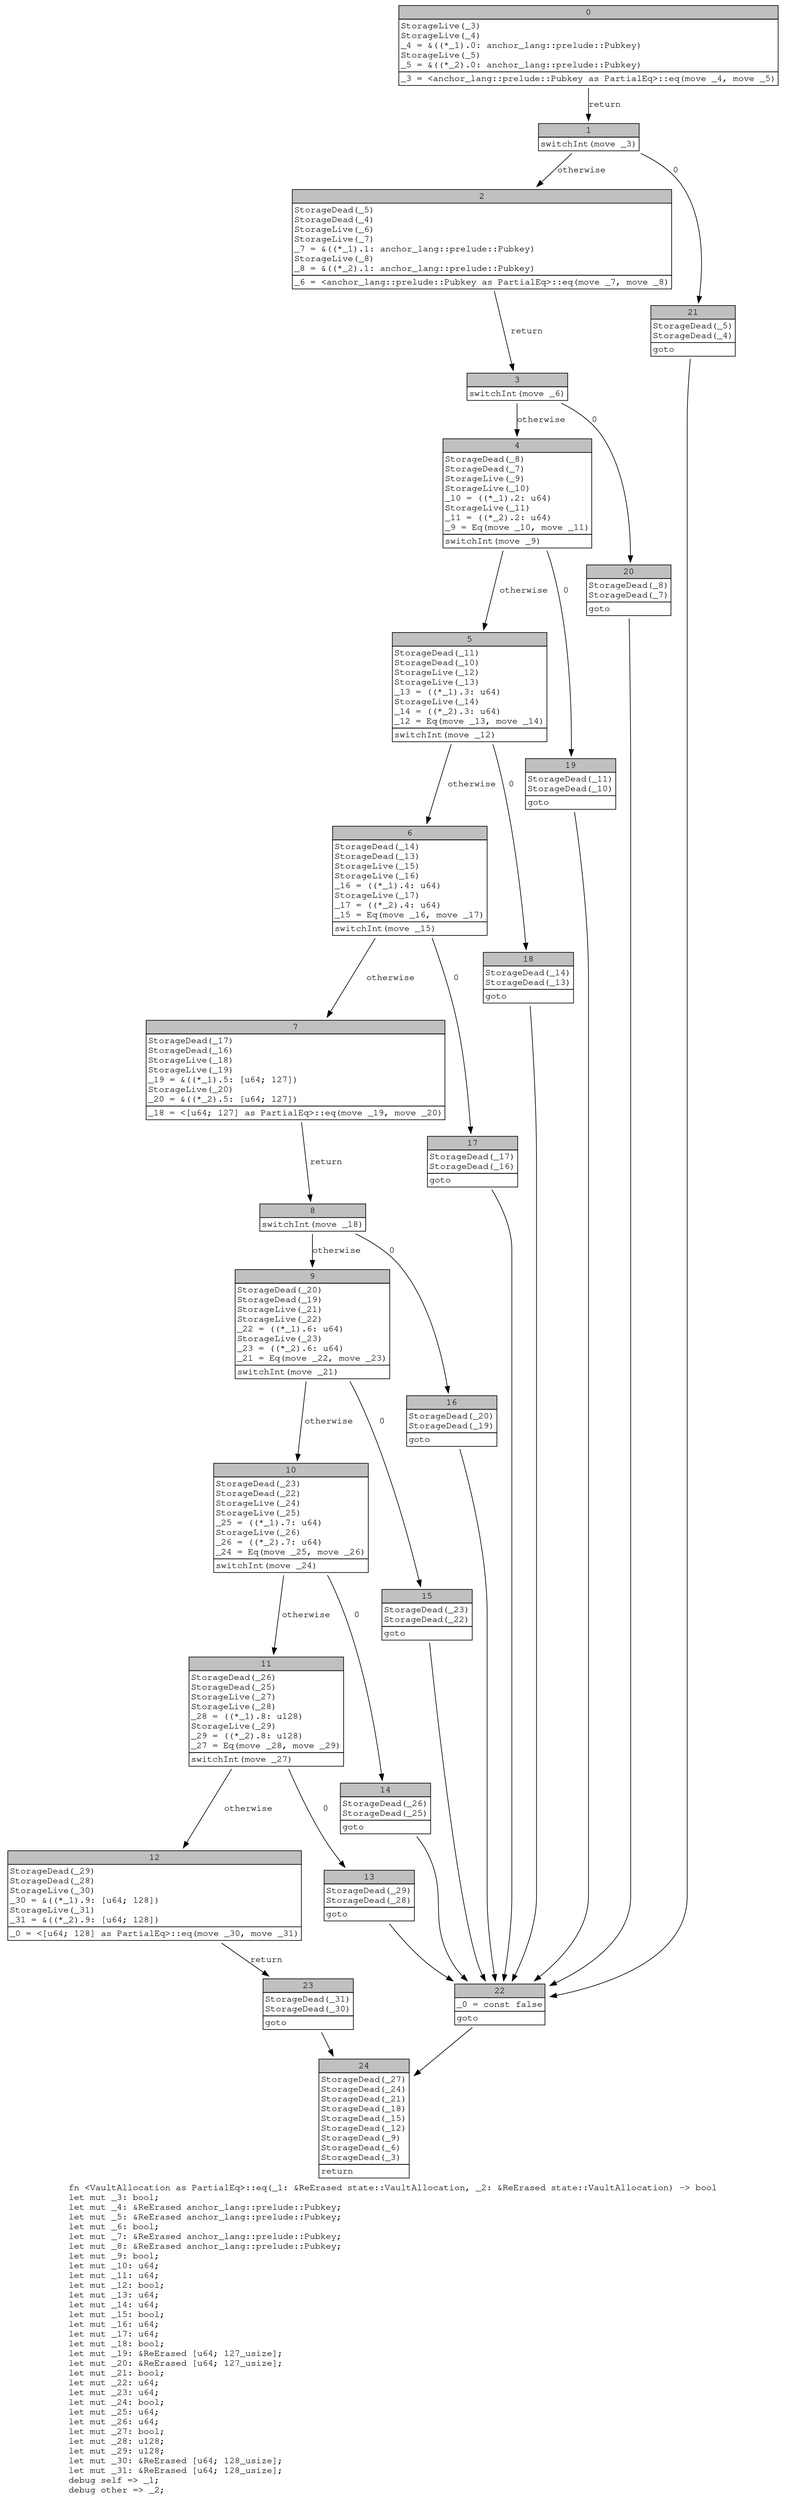 digraph Mir_0_2759 {
    graph [fontname="Courier, monospace"];
    node [fontname="Courier, monospace"];
    edge [fontname="Courier, monospace"];
    label=<fn &lt;VaultAllocation as PartialEq&gt;::eq(_1: &amp;ReErased state::VaultAllocation, _2: &amp;ReErased state::VaultAllocation) -&gt; bool<br align="left"/>let mut _3: bool;<br align="left"/>let mut _4: &amp;ReErased anchor_lang::prelude::Pubkey;<br align="left"/>let mut _5: &amp;ReErased anchor_lang::prelude::Pubkey;<br align="left"/>let mut _6: bool;<br align="left"/>let mut _7: &amp;ReErased anchor_lang::prelude::Pubkey;<br align="left"/>let mut _8: &amp;ReErased anchor_lang::prelude::Pubkey;<br align="left"/>let mut _9: bool;<br align="left"/>let mut _10: u64;<br align="left"/>let mut _11: u64;<br align="left"/>let mut _12: bool;<br align="left"/>let mut _13: u64;<br align="left"/>let mut _14: u64;<br align="left"/>let mut _15: bool;<br align="left"/>let mut _16: u64;<br align="left"/>let mut _17: u64;<br align="left"/>let mut _18: bool;<br align="left"/>let mut _19: &amp;ReErased [u64; 127_usize];<br align="left"/>let mut _20: &amp;ReErased [u64; 127_usize];<br align="left"/>let mut _21: bool;<br align="left"/>let mut _22: u64;<br align="left"/>let mut _23: u64;<br align="left"/>let mut _24: bool;<br align="left"/>let mut _25: u64;<br align="left"/>let mut _26: u64;<br align="left"/>let mut _27: bool;<br align="left"/>let mut _28: u128;<br align="left"/>let mut _29: u128;<br align="left"/>let mut _30: &amp;ReErased [u64; 128_usize];<br align="left"/>let mut _31: &amp;ReErased [u64; 128_usize];<br align="left"/>debug self =&gt; _1;<br align="left"/>debug other =&gt; _2;<br align="left"/>>;
    bb0__0_2759 [shape="none", label=<<table border="0" cellborder="1" cellspacing="0"><tr><td bgcolor="gray" align="center" colspan="1">0</td></tr><tr><td align="left" balign="left">StorageLive(_3)<br/>StorageLive(_4)<br/>_4 = &amp;((*_1).0: anchor_lang::prelude::Pubkey)<br/>StorageLive(_5)<br/>_5 = &amp;((*_2).0: anchor_lang::prelude::Pubkey)<br/></td></tr><tr><td align="left">_3 = &lt;anchor_lang::prelude::Pubkey as PartialEq&gt;::eq(move _4, move _5)</td></tr></table>>];
    bb1__0_2759 [shape="none", label=<<table border="0" cellborder="1" cellspacing="0"><tr><td bgcolor="gray" align="center" colspan="1">1</td></tr><tr><td align="left">switchInt(move _3)</td></tr></table>>];
    bb2__0_2759 [shape="none", label=<<table border="0" cellborder="1" cellspacing="0"><tr><td bgcolor="gray" align="center" colspan="1">2</td></tr><tr><td align="left" balign="left">StorageDead(_5)<br/>StorageDead(_4)<br/>StorageLive(_6)<br/>StorageLive(_7)<br/>_7 = &amp;((*_1).1: anchor_lang::prelude::Pubkey)<br/>StorageLive(_8)<br/>_8 = &amp;((*_2).1: anchor_lang::prelude::Pubkey)<br/></td></tr><tr><td align="left">_6 = &lt;anchor_lang::prelude::Pubkey as PartialEq&gt;::eq(move _7, move _8)</td></tr></table>>];
    bb3__0_2759 [shape="none", label=<<table border="0" cellborder="1" cellspacing="0"><tr><td bgcolor="gray" align="center" colspan="1">3</td></tr><tr><td align="left">switchInt(move _6)</td></tr></table>>];
    bb4__0_2759 [shape="none", label=<<table border="0" cellborder="1" cellspacing="0"><tr><td bgcolor="gray" align="center" colspan="1">4</td></tr><tr><td align="left" balign="left">StorageDead(_8)<br/>StorageDead(_7)<br/>StorageLive(_9)<br/>StorageLive(_10)<br/>_10 = ((*_1).2: u64)<br/>StorageLive(_11)<br/>_11 = ((*_2).2: u64)<br/>_9 = Eq(move _10, move _11)<br/></td></tr><tr><td align="left">switchInt(move _9)</td></tr></table>>];
    bb5__0_2759 [shape="none", label=<<table border="0" cellborder="1" cellspacing="0"><tr><td bgcolor="gray" align="center" colspan="1">5</td></tr><tr><td align="left" balign="left">StorageDead(_11)<br/>StorageDead(_10)<br/>StorageLive(_12)<br/>StorageLive(_13)<br/>_13 = ((*_1).3: u64)<br/>StorageLive(_14)<br/>_14 = ((*_2).3: u64)<br/>_12 = Eq(move _13, move _14)<br/></td></tr><tr><td align="left">switchInt(move _12)</td></tr></table>>];
    bb6__0_2759 [shape="none", label=<<table border="0" cellborder="1" cellspacing="0"><tr><td bgcolor="gray" align="center" colspan="1">6</td></tr><tr><td align="left" balign="left">StorageDead(_14)<br/>StorageDead(_13)<br/>StorageLive(_15)<br/>StorageLive(_16)<br/>_16 = ((*_1).4: u64)<br/>StorageLive(_17)<br/>_17 = ((*_2).4: u64)<br/>_15 = Eq(move _16, move _17)<br/></td></tr><tr><td align="left">switchInt(move _15)</td></tr></table>>];
    bb7__0_2759 [shape="none", label=<<table border="0" cellborder="1" cellspacing="0"><tr><td bgcolor="gray" align="center" colspan="1">7</td></tr><tr><td align="left" balign="left">StorageDead(_17)<br/>StorageDead(_16)<br/>StorageLive(_18)<br/>StorageLive(_19)<br/>_19 = &amp;((*_1).5: [u64; 127])<br/>StorageLive(_20)<br/>_20 = &amp;((*_2).5: [u64; 127])<br/></td></tr><tr><td align="left">_18 = &lt;[u64; 127] as PartialEq&gt;::eq(move _19, move _20)</td></tr></table>>];
    bb8__0_2759 [shape="none", label=<<table border="0" cellborder="1" cellspacing="0"><tr><td bgcolor="gray" align="center" colspan="1">8</td></tr><tr><td align="left">switchInt(move _18)</td></tr></table>>];
    bb9__0_2759 [shape="none", label=<<table border="0" cellborder="1" cellspacing="0"><tr><td bgcolor="gray" align="center" colspan="1">9</td></tr><tr><td align="left" balign="left">StorageDead(_20)<br/>StorageDead(_19)<br/>StorageLive(_21)<br/>StorageLive(_22)<br/>_22 = ((*_1).6: u64)<br/>StorageLive(_23)<br/>_23 = ((*_2).6: u64)<br/>_21 = Eq(move _22, move _23)<br/></td></tr><tr><td align="left">switchInt(move _21)</td></tr></table>>];
    bb10__0_2759 [shape="none", label=<<table border="0" cellborder="1" cellspacing="0"><tr><td bgcolor="gray" align="center" colspan="1">10</td></tr><tr><td align="left" balign="left">StorageDead(_23)<br/>StorageDead(_22)<br/>StorageLive(_24)<br/>StorageLive(_25)<br/>_25 = ((*_1).7: u64)<br/>StorageLive(_26)<br/>_26 = ((*_2).7: u64)<br/>_24 = Eq(move _25, move _26)<br/></td></tr><tr><td align="left">switchInt(move _24)</td></tr></table>>];
    bb11__0_2759 [shape="none", label=<<table border="0" cellborder="1" cellspacing="0"><tr><td bgcolor="gray" align="center" colspan="1">11</td></tr><tr><td align="left" balign="left">StorageDead(_26)<br/>StorageDead(_25)<br/>StorageLive(_27)<br/>StorageLive(_28)<br/>_28 = ((*_1).8: u128)<br/>StorageLive(_29)<br/>_29 = ((*_2).8: u128)<br/>_27 = Eq(move _28, move _29)<br/></td></tr><tr><td align="left">switchInt(move _27)</td></tr></table>>];
    bb12__0_2759 [shape="none", label=<<table border="0" cellborder="1" cellspacing="0"><tr><td bgcolor="gray" align="center" colspan="1">12</td></tr><tr><td align="left" balign="left">StorageDead(_29)<br/>StorageDead(_28)<br/>StorageLive(_30)<br/>_30 = &amp;((*_1).9: [u64; 128])<br/>StorageLive(_31)<br/>_31 = &amp;((*_2).9: [u64; 128])<br/></td></tr><tr><td align="left">_0 = &lt;[u64; 128] as PartialEq&gt;::eq(move _30, move _31)</td></tr></table>>];
    bb13__0_2759 [shape="none", label=<<table border="0" cellborder="1" cellspacing="0"><tr><td bgcolor="gray" align="center" colspan="1">13</td></tr><tr><td align="left" balign="left">StorageDead(_29)<br/>StorageDead(_28)<br/></td></tr><tr><td align="left">goto</td></tr></table>>];
    bb14__0_2759 [shape="none", label=<<table border="0" cellborder="1" cellspacing="0"><tr><td bgcolor="gray" align="center" colspan="1">14</td></tr><tr><td align="left" balign="left">StorageDead(_26)<br/>StorageDead(_25)<br/></td></tr><tr><td align="left">goto</td></tr></table>>];
    bb15__0_2759 [shape="none", label=<<table border="0" cellborder="1" cellspacing="0"><tr><td bgcolor="gray" align="center" colspan="1">15</td></tr><tr><td align="left" balign="left">StorageDead(_23)<br/>StorageDead(_22)<br/></td></tr><tr><td align="left">goto</td></tr></table>>];
    bb16__0_2759 [shape="none", label=<<table border="0" cellborder="1" cellspacing="0"><tr><td bgcolor="gray" align="center" colspan="1">16</td></tr><tr><td align="left" balign="left">StorageDead(_20)<br/>StorageDead(_19)<br/></td></tr><tr><td align="left">goto</td></tr></table>>];
    bb17__0_2759 [shape="none", label=<<table border="0" cellborder="1" cellspacing="0"><tr><td bgcolor="gray" align="center" colspan="1">17</td></tr><tr><td align="left" balign="left">StorageDead(_17)<br/>StorageDead(_16)<br/></td></tr><tr><td align="left">goto</td></tr></table>>];
    bb18__0_2759 [shape="none", label=<<table border="0" cellborder="1" cellspacing="0"><tr><td bgcolor="gray" align="center" colspan="1">18</td></tr><tr><td align="left" balign="left">StorageDead(_14)<br/>StorageDead(_13)<br/></td></tr><tr><td align="left">goto</td></tr></table>>];
    bb19__0_2759 [shape="none", label=<<table border="0" cellborder="1" cellspacing="0"><tr><td bgcolor="gray" align="center" colspan="1">19</td></tr><tr><td align="left" balign="left">StorageDead(_11)<br/>StorageDead(_10)<br/></td></tr><tr><td align="left">goto</td></tr></table>>];
    bb20__0_2759 [shape="none", label=<<table border="0" cellborder="1" cellspacing="0"><tr><td bgcolor="gray" align="center" colspan="1">20</td></tr><tr><td align="left" balign="left">StorageDead(_8)<br/>StorageDead(_7)<br/></td></tr><tr><td align="left">goto</td></tr></table>>];
    bb21__0_2759 [shape="none", label=<<table border="0" cellborder="1" cellspacing="0"><tr><td bgcolor="gray" align="center" colspan="1">21</td></tr><tr><td align="left" balign="left">StorageDead(_5)<br/>StorageDead(_4)<br/></td></tr><tr><td align="left">goto</td></tr></table>>];
    bb22__0_2759 [shape="none", label=<<table border="0" cellborder="1" cellspacing="0"><tr><td bgcolor="gray" align="center" colspan="1">22</td></tr><tr><td align="left" balign="left">_0 = const false<br/></td></tr><tr><td align="left">goto</td></tr></table>>];
    bb23__0_2759 [shape="none", label=<<table border="0" cellborder="1" cellspacing="0"><tr><td bgcolor="gray" align="center" colspan="1">23</td></tr><tr><td align="left" balign="left">StorageDead(_31)<br/>StorageDead(_30)<br/></td></tr><tr><td align="left">goto</td></tr></table>>];
    bb24__0_2759 [shape="none", label=<<table border="0" cellborder="1" cellspacing="0"><tr><td bgcolor="gray" align="center" colspan="1">24</td></tr><tr><td align="left" balign="left">StorageDead(_27)<br/>StorageDead(_24)<br/>StorageDead(_21)<br/>StorageDead(_18)<br/>StorageDead(_15)<br/>StorageDead(_12)<br/>StorageDead(_9)<br/>StorageDead(_6)<br/>StorageDead(_3)<br/></td></tr><tr><td align="left">return</td></tr></table>>];
    bb0__0_2759 -> bb1__0_2759 [label="return"];
    bb1__0_2759 -> bb21__0_2759 [label="0"];
    bb1__0_2759 -> bb2__0_2759 [label="otherwise"];
    bb2__0_2759 -> bb3__0_2759 [label="return"];
    bb3__0_2759 -> bb20__0_2759 [label="0"];
    bb3__0_2759 -> bb4__0_2759 [label="otherwise"];
    bb4__0_2759 -> bb19__0_2759 [label="0"];
    bb4__0_2759 -> bb5__0_2759 [label="otherwise"];
    bb5__0_2759 -> bb18__0_2759 [label="0"];
    bb5__0_2759 -> bb6__0_2759 [label="otherwise"];
    bb6__0_2759 -> bb17__0_2759 [label="0"];
    bb6__0_2759 -> bb7__0_2759 [label="otherwise"];
    bb7__0_2759 -> bb8__0_2759 [label="return"];
    bb8__0_2759 -> bb16__0_2759 [label="0"];
    bb8__0_2759 -> bb9__0_2759 [label="otherwise"];
    bb9__0_2759 -> bb15__0_2759 [label="0"];
    bb9__0_2759 -> bb10__0_2759 [label="otherwise"];
    bb10__0_2759 -> bb14__0_2759 [label="0"];
    bb10__0_2759 -> bb11__0_2759 [label="otherwise"];
    bb11__0_2759 -> bb13__0_2759 [label="0"];
    bb11__0_2759 -> bb12__0_2759 [label="otherwise"];
    bb12__0_2759 -> bb23__0_2759 [label="return"];
    bb13__0_2759 -> bb22__0_2759 [label=""];
    bb14__0_2759 -> bb22__0_2759 [label=""];
    bb15__0_2759 -> bb22__0_2759 [label=""];
    bb16__0_2759 -> bb22__0_2759 [label=""];
    bb17__0_2759 -> bb22__0_2759 [label=""];
    bb18__0_2759 -> bb22__0_2759 [label=""];
    bb19__0_2759 -> bb22__0_2759 [label=""];
    bb20__0_2759 -> bb22__0_2759 [label=""];
    bb21__0_2759 -> bb22__0_2759 [label=""];
    bb22__0_2759 -> bb24__0_2759 [label=""];
    bb23__0_2759 -> bb24__0_2759 [label=""];
}
